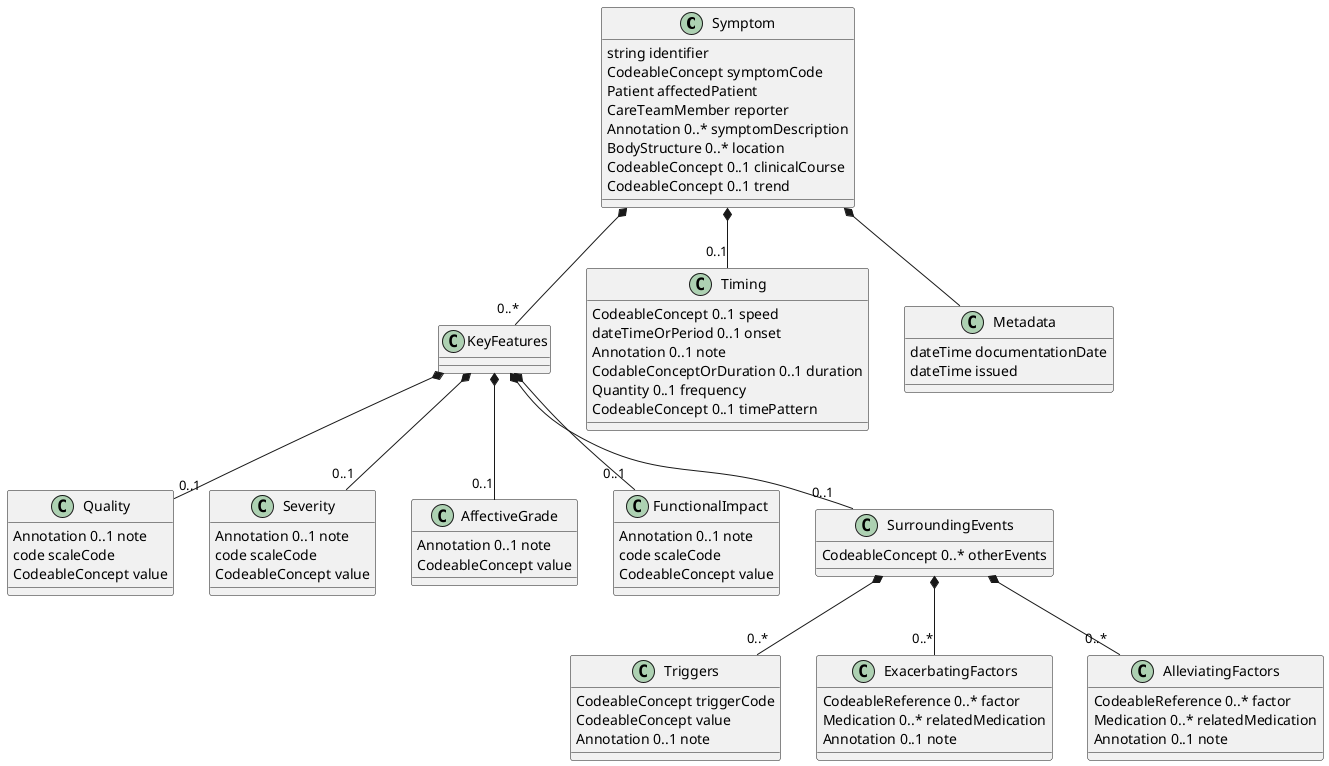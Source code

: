 @startuml
class Symptom {
  string identifier
  CodeableConcept symptomCode
  Patient affectedPatient
  CareTeamMember reporter
  Annotation 0..* symptomDescription
  BodyStructure 0..* location
  CodeableConcept 0..1 clinicalCourse
  CodeableConcept 0..1 trend
}
Symptom *-- "0..*" KeyFeatures
class KeyFeatures {
}
KeyFeatures *-- "0..1" Quality
class Quality {
  Annotation 0..1 note
  code scaleCode
  CodeableConcept value
}
KeyFeatures *-- "0..1" Severity
class Severity {
  Annotation 0..1 note
  code scaleCode
  CodeableConcept value
}
KeyFeatures *-- "0..1" AffectiveGrade
class AffectiveGrade {
  Annotation 0..1 note
  CodeableConcept value
}
KeyFeatures *-- "0..1" FunctionalImpact
class FunctionalImpact {
  Annotation 0..1 note
  code scaleCode
  CodeableConcept value
}
KeyFeatures *-- "0..1" SurroundingEvents
class SurroundingEvents {
  CodeableConcept 0..* otherEvents
}
SurroundingEvents *-- "0..*" Triggers
class Triggers {
  CodeableConcept triggerCode
  CodeableConcept value
  Annotation 0..1 note
}
SurroundingEvents *-- "0..*" ExacerbatingFactors
class ExacerbatingFactors {
  CodeableReference 0..* factor
  Medication 0..* relatedMedication
  Annotation 0..1 note
}
SurroundingEvents *-- "0..*" AlleviatingFactors
class AlleviatingFactors {
  CodeableReference 0..* factor
  Medication 0..* relatedMedication
  Annotation 0..1 note
}

Symptom *-- "0..1" Timing
class Timing {
  CodeableConcept 0..1 speed
  dateTimeOrPeriod 0..1 onset
  Annotation 0..1 note
  CodableConceptOrDuration 0..1 duration
  Quantity 0..1 frequency
  CodeableConcept 0..1 timePattern
}

Symptom *-- Metadata
class Metadata {
dateTime documentationDate
dateTime issued
}

@enduml
